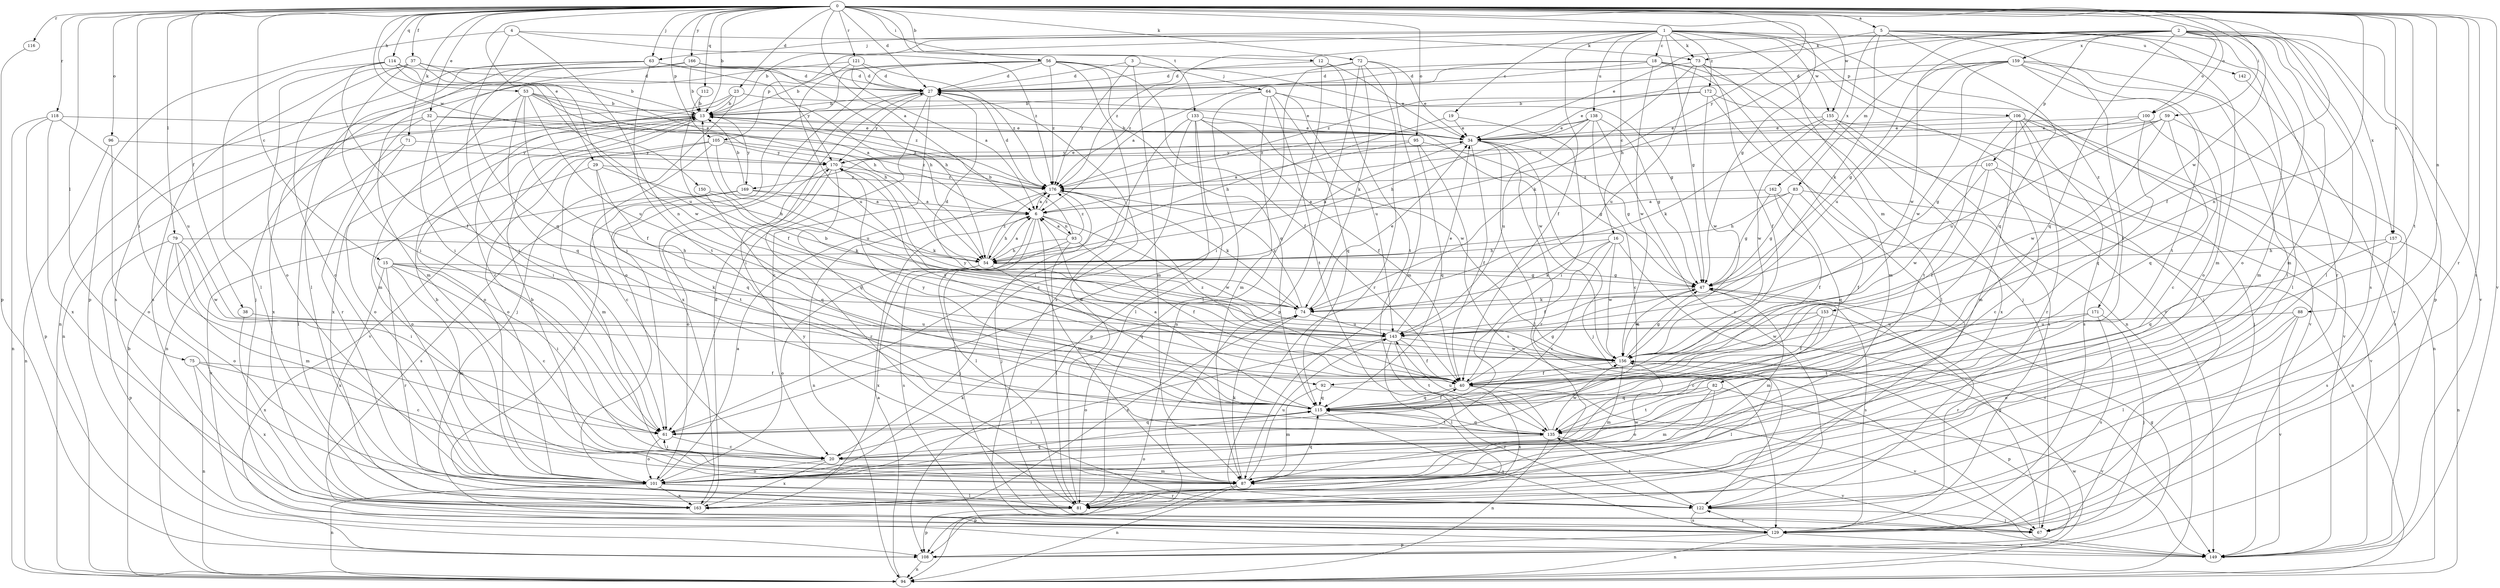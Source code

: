 strict digraph  {
0;
1;
2;
3;
4;
5;
6;
12;
13;
15;
16;
18;
19;
20;
23;
27;
29;
32;
34;
37;
38;
40;
47;
53;
54;
56;
59;
61;
63;
64;
67;
71;
72;
73;
74;
75;
79;
81;
82;
83;
87;
88;
92;
93;
94;
95;
96;
100;
101;
105;
106;
107;
108;
112;
114;
115;
116;
118;
121;
122;
129;
133;
135;
138;
142;
143;
149;
150;
153;
155;
156;
157;
159;
162;
163;
166;
169;
170;
171;
172;
176;
0 -> 5  [label=a];
0 -> 6  [label=a];
0 -> 12  [label=b];
0 -> 13  [label=b];
0 -> 15  [label=c];
0 -> 23  [label=d];
0 -> 27  [label=d];
0 -> 29  [label=e];
0 -> 32  [label=e];
0 -> 37  [label=f];
0 -> 38  [label=f];
0 -> 40  [label=f];
0 -> 47  [label=g];
0 -> 53  [label=h];
0 -> 56  [label=i];
0 -> 59  [label=i];
0 -> 61  [label=i];
0 -> 63  [label=j];
0 -> 71  [label=k];
0 -> 72  [label=k];
0 -> 75  [label=l];
0 -> 79  [label=l];
0 -> 88  [label=n];
0 -> 92  [label=n];
0 -> 95  [label=o];
0 -> 96  [label=o];
0 -> 100  [label=o];
0 -> 105  [label=p];
0 -> 112  [label=q];
0 -> 114  [label=q];
0 -> 116  [label=r];
0 -> 118  [label=r];
0 -> 121  [label=r];
0 -> 122  [label=r];
0 -> 129  [label=s];
0 -> 133  [label=t];
0 -> 135  [label=t];
0 -> 149  [label=v];
0 -> 150  [label=w];
0 -> 153  [label=w];
0 -> 155  [label=w];
0 -> 157  [label=x];
0 -> 166  [label=y];
0 -> 169  [label=y];
1 -> 13  [label=b];
1 -> 16  [label=c];
1 -> 18  [label=c];
1 -> 19  [label=c];
1 -> 40  [label=f];
1 -> 47  [label=g];
1 -> 63  [label=j];
1 -> 73  [label=k];
1 -> 82  [label=m];
1 -> 105  [label=p];
1 -> 106  [label=p];
1 -> 138  [label=u];
1 -> 142  [label=u];
1 -> 155  [label=w];
1 -> 171  [label=z];
1 -> 172  [label=z];
2 -> 34  [label=e];
2 -> 54  [label=h];
2 -> 81  [label=l];
2 -> 83  [label=m];
2 -> 87  [label=m];
2 -> 100  [label=o];
2 -> 101  [label=o];
2 -> 107  [label=p];
2 -> 108  [label=p];
2 -> 115  [label=q];
2 -> 129  [label=s];
2 -> 149  [label=v];
2 -> 156  [label=w];
2 -> 157  [label=x];
2 -> 159  [label=x];
2 -> 176  [label=z];
3 -> 27  [label=d];
3 -> 64  [label=j];
3 -> 87  [label=m];
3 -> 176  [label=z];
4 -> 73  [label=k];
4 -> 92  [label=n];
4 -> 108  [label=p];
4 -> 115  [label=q];
4 -> 176  [label=z];
5 -> 73  [label=k];
5 -> 74  [label=k];
5 -> 81  [label=l];
5 -> 87  [label=m];
5 -> 115  [label=q];
5 -> 122  [label=r];
5 -> 135  [label=t];
5 -> 162  [label=x];
6 -> 54  [label=h];
6 -> 67  [label=j];
6 -> 81  [label=l];
6 -> 87  [label=m];
6 -> 93  [label=n];
6 -> 156  [label=w];
6 -> 176  [label=z];
12 -> 27  [label=d];
12 -> 34  [label=e];
12 -> 94  [label=n];
12 -> 135  [label=t];
13 -> 34  [label=e];
13 -> 94  [label=n];
13 -> 101  [label=o];
13 -> 149  [label=v];
13 -> 163  [label=x];
13 -> 169  [label=y];
15 -> 20  [label=c];
15 -> 47  [label=g];
15 -> 61  [label=i];
15 -> 74  [label=k];
15 -> 87  [label=m];
15 -> 122  [label=r];
15 -> 163  [label=x];
16 -> 20  [label=c];
16 -> 40  [label=f];
16 -> 54  [label=h];
16 -> 74  [label=k];
16 -> 149  [label=v];
16 -> 156  [label=w];
18 -> 6  [label=a];
18 -> 27  [label=d];
18 -> 67  [label=j];
18 -> 94  [label=n];
18 -> 149  [label=v];
18 -> 156  [label=w];
18 -> 176  [label=z];
19 -> 34  [label=e];
19 -> 54  [label=h];
19 -> 61  [label=i];
20 -> 61  [label=i];
20 -> 87  [label=m];
20 -> 101  [label=o];
20 -> 163  [label=x];
23 -> 13  [label=b];
23 -> 20  [label=c];
23 -> 34  [label=e];
23 -> 67  [label=j];
23 -> 94  [label=n];
27 -> 13  [label=b];
27 -> 20  [label=c];
27 -> 61  [label=i];
27 -> 163  [label=x];
27 -> 170  [label=y];
29 -> 54  [label=h];
29 -> 101  [label=o];
29 -> 115  [label=q];
29 -> 135  [label=t];
29 -> 176  [label=z];
32 -> 34  [label=e];
32 -> 61  [label=i];
32 -> 122  [label=r];
32 -> 163  [label=x];
32 -> 176  [label=z];
34 -> 13  [label=b];
34 -> 40  [label=f];
34 -> 47  [label=g];
34 -> 54  [label=h];
34 -> 67  [label=j];
34 -> 81  [label=l];
34 -> 122  [label=r];
34 -> 170  [label=y];
37 -> 13  [label=b];
37 -> 27  [label=d];
37 -> 61  [label=i];
37 -> 101  [label=o];
37 -> 129  [label=s];
37 -> 156  [label=w];
38 -> 143  [label=u];
38 -> 163  [label=x];
40 -> 47  [label=g];
40 -> 115  [label=q];
40 -> 149  [label=v];
40 -> 163  [label=x];
40 -> 170  [label=y];
40 -> 176  [label=z];
47 -> 74  [label=k];
47 -> 87  [label=m];
47 -> 129  [label=s];
47 -> 156  [label=w];
53 -> 6  [label=a];
53 -> 13  [label=b];
53 -> 40  [label=f];
53 -> 54  [label=h];
53 -> 87  [label=m];
53 -> 115  [label=q];
53 -> 143  [label=u];
53 -> 176  [label=z];
54 -> 6  [label=a];
54 -> 47  [label=g];
54 -> 101  [label=o];
54 -> 115  [label=q];
54 -> 163  [label=x];
54 -> 176  [label=z];
56 -> 13  [label=b];
56 -> 27  [label=d];
56 -> 40  [label=f];
56 -> 47  [label=g];
56 -> 61  [label=i];
56 -> 101  [label=o];
56 -> 115  [label=q];
56 -> 129  [label=s];
56 -> 176  [label=z];
59 -> 34  [label=e];
59 -> 115  [label=q];
59 -> 129  [label=s];
59 -> 143  [label=u];
59 -> 156  [label=w];
59 -> 176  [label=z];
61 -> 20  [label=c];
61 -> 101  [label=o];
61 -> 115  [label=q];
63 -> 27  [label=d];
63 -> 54  [label=h];
63 -> 61  [label=i];
63 -> 67  [label=j];
63 -> 81  [label=l];
63 -> 94  [label=n];
63 -> 135  [label=t];
64 -> 13  [label=b];
64 -> 81  [label=l];
64 -> 87  [label=m];
64 -> 115  [label=q];
64 -> 135  [label=t];
64 -> 143  [label=u];
64 -> 156  [label=w];
67 -> 47  [label=g];
71 -> 81  [label=l];
71 -> 101  [label=o];
71 -> 170  [label=y];
72 -> 27  [label=d];
72 -> 34  [label=e];
72 -> 61  [label=i];
72 -> 74  [label=k];
72 -> 87  [label=m];
72 -> 108  [label=p];
72 -> 122  [label=r];
73 -> 27  [label=d];
73 -> 40  [label=f];
73 -> 67  [label=j];
73 -> 74  [label=k];
73 -> 87  [label=m];
73 -> 143  [label=u];
74 -> 27  [label=d];
74 -> 34  [label=e];
74 -> 143  [label=u];
74 -> 163  [label=x];
74 -> 176  [label=z];
75 -> 20  [label=c];
75 -> 40  [label=f];
75 -> 94  [label=n];
75 -> 163  [label=x];
79 -> 54  [label=h];
79 -> 61  [label=i];
79 -> 87  [label=m];
79 -> 101  [label=o];
79 -> 108  [label=p];
79 -> 156  [label=w];
81 -> 27  [label=d];
81 -> 108  [label=p];
81 -> 170  [label=y];
82 -> 87  [label=m];
82 -> 101  [label=o];
82 -> 115  [label=q];
82 -> 135  [label=t];
82 -> 149  [label=v];
83 -> 6  [label=a];
83 -> 40  [label=f];
83 -> 47  [label=g];
83 -> 54  [label=h];
83 -> 94  [label=n];
87 -> 13  [label=b];
87 -> 74  [label=k];
87 -> 94  [label=n];
87 -> 108  [label=p];
87 -> 115  [label=q];
87 -> 143  [label=u];
87 -> 156  [label=w];
88 -> 81  [label=l];
88 -> 101  [label=o];
88 -> 143  [label=u];
88 -> 149  [label=v];
92 -> 87  [label=m];
92 -> 115  [label=q];
92 -> 122  [label=r];
93 -> 6  [label=a];
93 -> 13  [label=b];
93 -> 40  [label=f];
93 -> 54  [label=h];
93 -> 81  [label=l];
93 -> 129  [label=s];
93 -> 176  [label=z];
94 -> 6  [label=a];
94 -> 13  [label=b];
94 -> 156  [label=w];
95 -> 6  [label=a];
95 -> 47  [label=g];
95 -> 115  [label=q];
95 -> 129  [label=s];
95 -> 170  [label=y];
96 -> 94  [label=n];
96 -> 101  [label=o];
96 -> 170  [label=y];
100 -> 20  [label=c];
100 -> 34  [label=e];
100 -> 47  [label=g];
100 -> 115  [label=q];
101 -> 6  [label=a];
101 -> 13  [label=b];
101 -> 74  [label=k];
101 -> 81  [label=l];
101 -> 94  [label=n];
101 -> 115  [label=q];
101 -> 122  [label=r];
101 -> 163  [label=x];
105 -> 20  [label=c];
105 -> 87  [label=m];
105 -> 101  [label=o];
105 -> 143  [label=u];
105 -> 170  [label=y];
105 -> 176  [label=z];
106 -> 34  [label=e];
106 -> 87  [label=m];
106 -> 94  [label=n];
106 -> 122  [label=r];
106 -> 129  [label=s];
106 -> 135  [label=t];
106 -> 149  [label=v];
107 -> 20  [label=c];
107 -> 40  [label=f];
107 -> 149  [label=v];
107 -> 156  [label=w];
107 -> 176  [label=z];
108 -> 47  [label=g];
108 -> 94  [label=n];
112 -> 13  [label=b];
112 -> 40  [label=f];
114 -> 27  [label=d];
114 -> 40  [label=f];
114 -> 54  [label=h];
114 -> 81  [label=l];
114 -> 101  [label=o];
114 -> 143  [label=u];
115 -> 6  [label=a];
115 -> 40  [label=f];
115 -> 61  [label=i];
115 -> 129  [label=s];
115 -> 135  [label=t];
115 -> 170  [label=y];
116 -> 108  [label=p];
118 -> 34  [label=e];
118 -> 94  [label=n];
118 -> 108  [label=p];
118 -> 143  [label=u];
118 -> 163  [label=x];
121 -> 6  [label=a];
121 -> 27  [label=d];
121 -> 87  [label=m];
121 -> 143  [label=u];
121 -> 176  [label=z];
122 -> 67  [label=j];
122 -> 129  [label=s];
122 -> 135  [label=t];
129 -> 94  [label=n];
129 -> 108  [label=p];
129 -> 122  [label=r];
129 -> 149  [label=v];
133 -> 20  [label=c];
133 -> 34  [label=e];
133 -> 40  [label=f];
133 -> 61  [label=i];
133 -> 81  [label=l];
133 -> 108  [label=p];
133 -> 156  [label=w];
135 -> 94  [label=n];
135 -> 101  [label=o];
135 -> 115  [label=q];
135 -> 143  [label=u];
135 -> 149  [label=v];
135 -> 156  [label=w];
138 -> 20  [label=c];
138 -> 34  [label=e];
138 -> 47  [label=g];
138 -> 54  [label=h];
138 -> 122  [label=r];
138 -> 143  [label=u];
138 -> 176  [label=z];
142 -> 149  [label=v];
143 -> 34  [label=e];
143 -> 40  [label=f];
143 -> 81  [label=l];
143 -> 101  [label=o];
143 -> 135  [label=t];
143 -> 156  [label=w];
150 -> 6  [label=a];
150 -> 74  [label=k];
150 -> 115  [label=q];
153 -> 20  [label=c];
153 -> 40  [label=f];
153 -> 122  [label=r];
153 -> 143  [label=u];
153 -> 156  [label=w];
155 -> 34  [label=e];
155 -> 67  [label=j];
155 -> 74  [label=k];
155 -> 129  [label=s];
155 -> 156  [label=w];
155 -> 163  [label=x];
156 -> 13  [label=b];
156 -> 40  [label=f];
156 -> 47  [label=g];
156 -> 81  [label=l];
156 -> 87  [label=m];
156 -> 108  [label=p];
156 -> 170  [label=y];
157 -> 54  [label=h];
157 -> 94  [label=n];
157 -> 115  [label=q];
157 -> 129  [label=s];
159 -> 27  [label=d];
159 -> 47  [label=g];
159 -> 81  [label=l];
159 -> 87  [label=m];
159 -> 101  [label=o];
159 -> 135  [label=t];
159 -> 143  [label=u];
159 -> 156  [label=w];
159 -> 176  [label=z];
162 -> 6  [label=a];
162 -> 40  [label=f];
162 -> 47  [label=g];
162 -> 115  [label=q];
163 -> 27  [label=d];
166 -> 13  [label=b];
166 -> 27  [label=d];
166 -> 54  [label=h];
166 -> 61  [label=i];
166 -> 129  [label=s];
166 -> 170  [label=y];
169 -> 6  [label=a];
169 -> 13  [label=b];
169 -> 74  [label=k];
169 -> 81  [label=l];
169 -> 129  [label=s];
169 -> 149  [label=v];
170 -> 34  [label=e];
170 -> 101  [label=o];
170 -> 115  [label=q];
170 -> 122  [label=r];
170 -> 176  [label=z];
171 -> 67  [label=j];
171 -> 129  [label=s];
171 -> 135  [label=t];
171 -> 143  [label=u];
172 -> 13  [label=b];
172 -> 34  [label=e];
172 -> 81  [label=l];
172 -> 149  [label=v];
172 -> 156  [label=w];
176 -> 6  [label=a];
176 -> 27  [label=d];
176 -> 67  [label=j];
176 -> 74  [label=k];
176 -> 94  [label=n];
}
